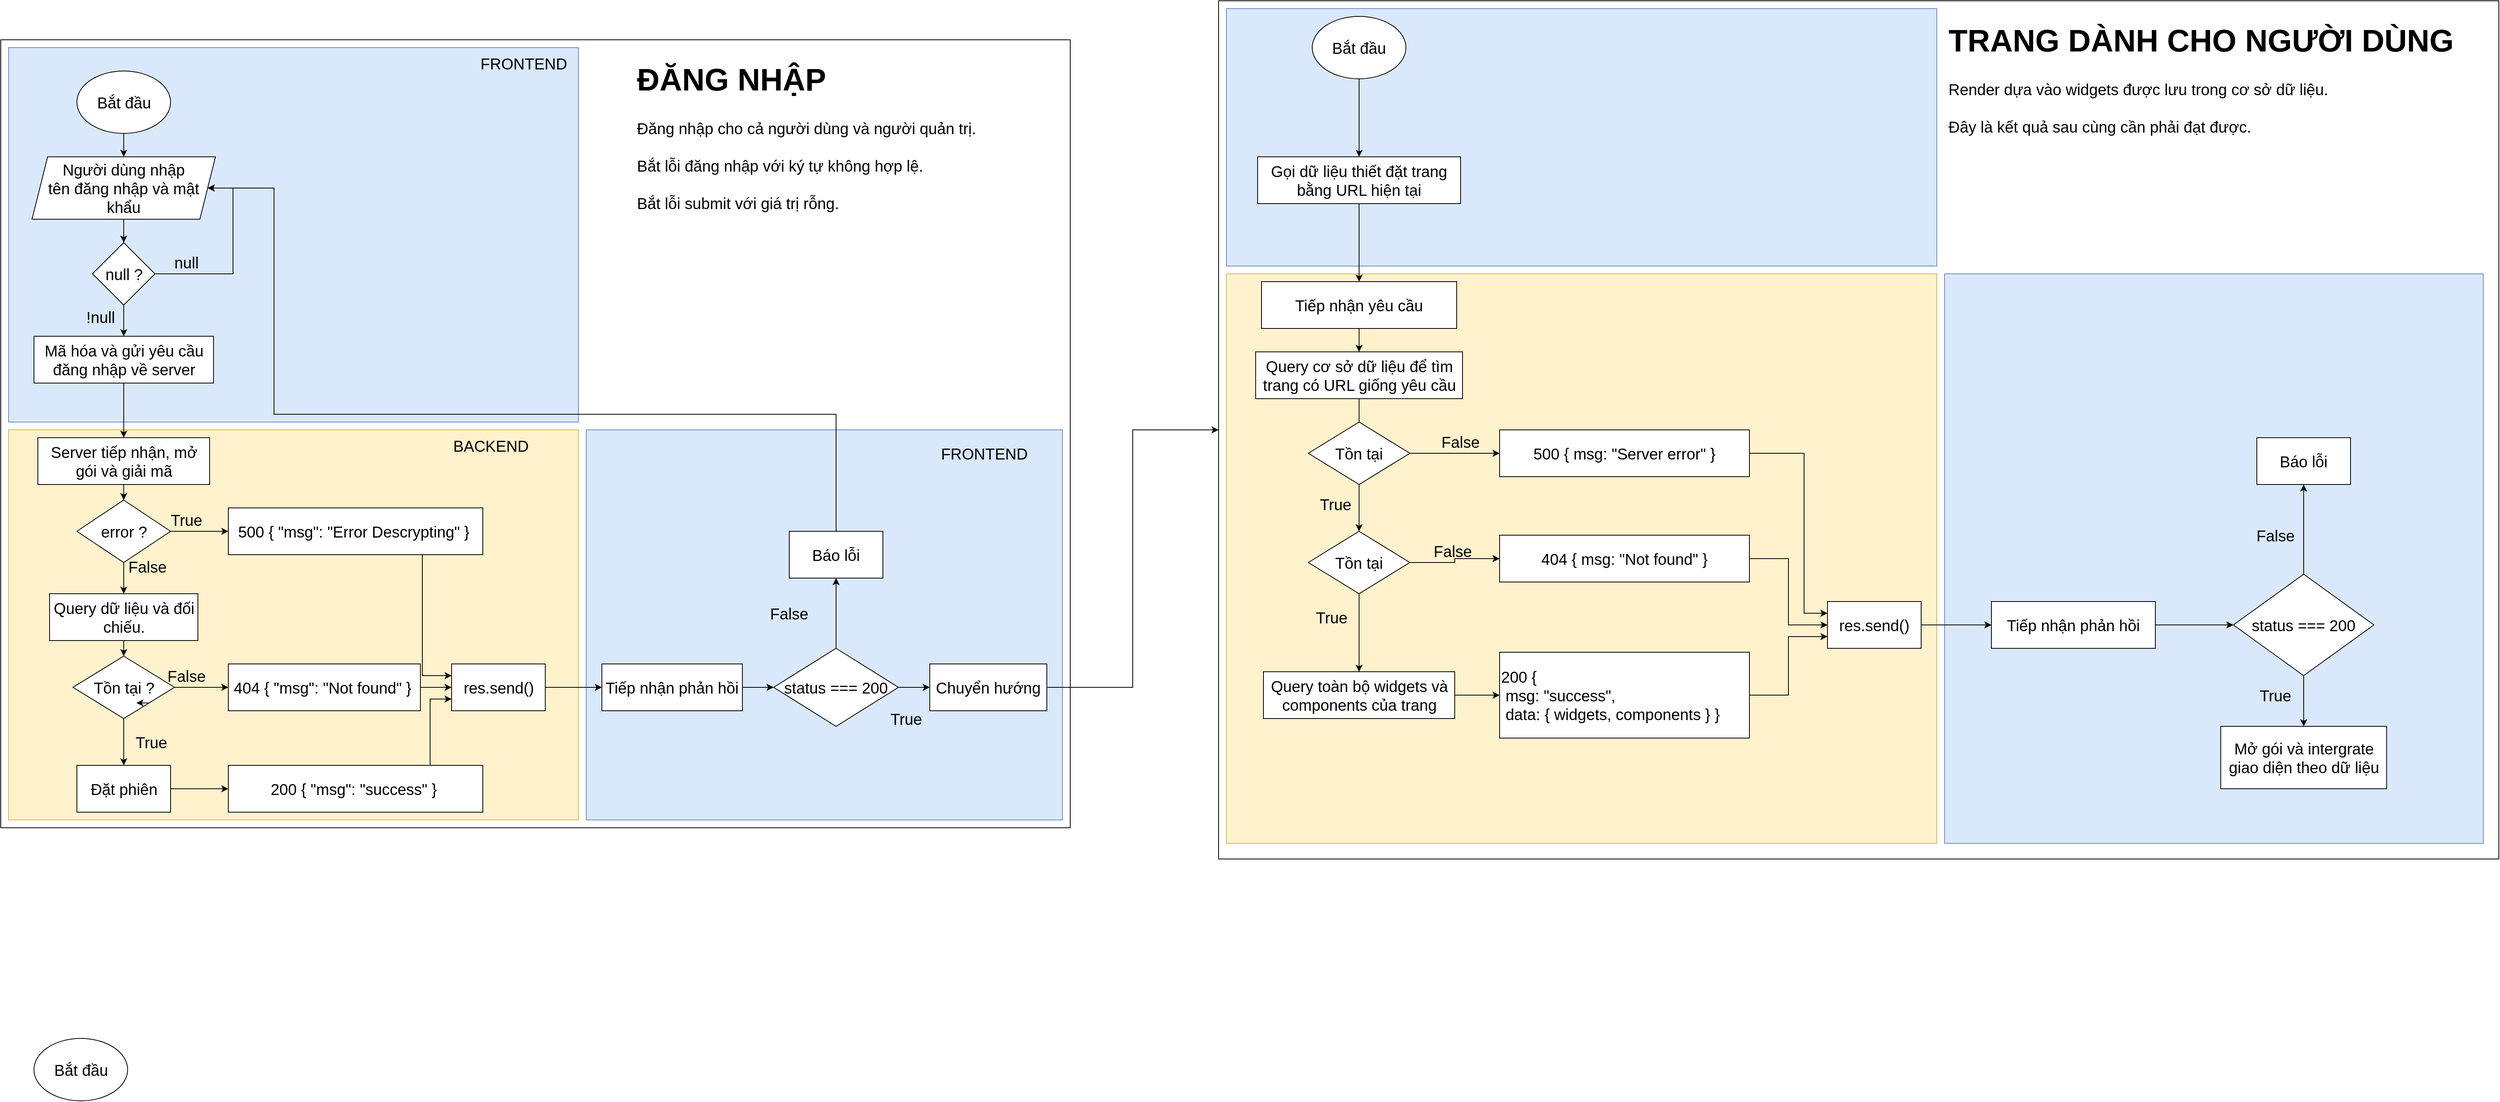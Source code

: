 <mxfile version="20.8.4" type="github">
  <diagram id="BXeGa4pHyN5TkNYhq5iM" name="Trang-1">
    <mxGraphModel dx="2109" dy="2455" grid="1" gridSize="10" guides="1" tooltips="1" connect="1" arrows="1" fold="1" page="1" pageScale="1" pageWidth="827" pageHeight="1169" math="0" shadow="0">
      <root>
        <mxCell id="0" />
        <mxCell id="1" parent="0" />
        <mxCell id="BnuAs7n9klCZgQ8jmztk-78" value="" style="rounded=0;whiteSpace=wrap;html=1;fontSize=20;" vertex="1" parent="1">
          <mxGeometry x="1570" y="-90" width="1640" height="1100" as="geometry" />
        </mxCell>
        <mxCell id="BnuAs7n9klCZgQ8jmztk-126" value="" style="rounded=0;whiteSpace=wrap;html=1;fontSize=20;fillColor=#dae8fc;strokeColor=#6c8ebf;" vertex="1" parent="1">
          <mxGeometry x="2500" y="260" width="690" height="730" as="geometry" />
        </mxCell>
        <mxCell id="BnuAs7n9klCZgQ8jmztk-125" value="" style="rounded=0;whiteSpace=wrap;html=1;fontSize=20;fillColor=#fff2cc;strokeColor=#d6b656;" vertex="1" parent="1">
          <mxGeometry x="1580" y="260" width="910" height="730" as="geometry" />
        </mxCell>
        <mxCell id="BnuAs7n9klCZgQ8jmztk-124" value="" style="rounded=0;whiteSpace=wrap;html=1;fontSize=20;fillColor=#dae8fc;strokeColor=#6c8ebf;" vertex="1" parent="1">
          <mxGeometry x="1580" y="-80" width="910" height="330" as="geometry" />
        </mxCell>
        <mxCell id="BnuAs7n9klCZgQ8jmztk-73" value="" style="rounded=0;whiteSpace=wrap;html=1;fontSize=20;" vertex="1" parent="1">
          <mxGeometry x="10" y="-40" width="1370" height="1010" as="geometry" />
        </mxCell>
        <mxCell id="BnuAs7n9klCZgQ8jmztk-67" value="" style="rounded=0;whiteSpace=wrap;html=1;fillColor=#dae8fc;strokeColor=#6c8ebf;" vertex="1" parent="1">
          <mxGeometry x="760" y="460" width="610" height="500" as="geometry" />
        </mxCell>
        <mxCell id="BnuAs7n9klCZgQ8jmztk-66" value="" style="rounded=0;whiteSpace=wrap;html=1;fillColor=#fff2cc;strokeColor=#d6b656;" vertex="1" parent="1">
          <mxGeometry x="20" y="460" width="730" height="500" as="geometry" />
        </mxCell>
        <mxCell id="BnuAs7n9klCZgQ8jmztk-64" value="" style="rounded=0;whiteSpace=wrap;html=1;fillColor=#dae8fc;strokeColor=#6c8ebf;" vertex="1" parent="1">
          <mxGeometry x="20" y="-30" width="730" height="480" as="geometry" />
        </mxCell>
        <mxCell id="BnuAs7n9klCZgQ8jmztk-39" value="&lt;font style=&quot;font-size: 20px;&quot;&gt;Đặt phiên&lt;/font&gt;" style="whiteSpace=wrap;html=1;" vertex="1" parent="1">
          <mxGeometry x="107.5" y="890" width="120" height="60" as="geometry" />
        </mxCell>
        <mxCell id="BnuAs7n9klCZgQ8jmztk-41" value="&lt;font style=&quot;font-size: 20px;&quot;&gt;200 { &quot;msg&quot;: &quot;success&quot; }&amp;nbsp;&lt;/font&gt;" style="whiteSpace=wrap;html=1;" vertex="1" parent="1">
          <mxGeometry x="301.5" y="890" width="326" height="60" as="geometry" />
        </mxCell>
        <mxCell id="BnuAs7n9klCZgQ8jmztk-48" style="edgeStyle=orthogonalEdgeStyle;rounded=0;orthogonalLoop=1;jettySize=auto;html=1;" edge="1" parent="1" source="BnuAs7n9klCZgQ8jmztk-43" target="BnuAs7n9klCZgQ8jmztk-47">
          <mxGeometry relative="1" as="geometry" />
        </mxCell>
        <mxCell id="BnuAs7n9klCZgQ8jmztk-52" value="" style="edgeStyle=orthogonalEdgeStyle;rounded=0;orthogonalLoop=1;jettySize=auto;html=1;" edge="1" parent="1" source="BnuAs7n9klCZgQ8jmztk-47" target="BnuAs7n9klCZgQ8jmztk-51">
          <mxGeometry relative="1" as="geometry" />
        </mxCell>
        <mxCell id="BnuAs7n9klCZgQ8jmztk-47" value="&lt;font style=&quot;font-size: 20px;&quot;&gt;Tiếp nhận phản hồi&lt;/font&gt;" style="rounded=0;whiteSpace=wrap;html=1;" vertex="1" parent="1">
          <mxGeometry x="780" y="760" width="180" height="60" as="geometry" />
        </mxCell>
        <mxCell id="BnuAs7n9klCZgQ8jmztk-60" value="" style="edgeStyle=orthogonalEdgeStyle;rounded=0;orthogonalLoop=1;jettySize=auto;html=1;" edge="1" parent="1" source="BnuAs7n9klCZgQ8jmztk-51" target="BnuAs7n9klCZgQ8jmztk-59">
          <mxGeometry relative="1" as="geometry" />
        </mxCell>
        <mxCell id="BnuAs7n9klCZgQ8jmztk-132" style="edgeStyle=orthogonalEdgeStyle;rounded=0;orthogonalLoop=1;jettySize=auto;html=1;fontSize=20;" edge="1" parent="1" source="BnuAs7n9klCZgQ8jmztk-51" target="BnuAs7n9klCZgQ8jmztk-61">
          <mxGeometry relative="1" as="geometry" />
        </mxCell>
        <mxCell id="BnuAs7n9klCZgQ8jmztk-51" value="&lt;font style=&quot;font-size: 20px;&quot;&gt;status === 200&lt;/font&gt;" style="rhombus;whiteSpace=wrap;html=1;rounded=0;" vertex="1" parent="1">
          <mxGeometry x="1000" y="740" width="160" height="100" as="geometry" />
        </mxCell>
        <mxCell id="BnuAs7n9klCZgQ8jmztk-57" value="&lt;font style=&quot;font-size: 20px;&quot;&gt;True&lt;/font&gt;" style="text;html=1;strokeColor=none;fillColor=none;align=center;verticalAlign=middle;whiteSpace=wrap;rounded=0;" vertex="1" parent="1">
          <mxGeometry x="1140" y="815" width="60" height="30" as="geometry" />
        </mxCell>
        <mxCell id="BnuAs7n9klCZgQ8jmztk-79" style="edgeStyle=orthogonalEdgeStyle;rounded=0;orthogonalLoop=1;jettySize=auto;html=1;entryX=0;entryY=0.5;entryDx=0;entryDy=0;fontSize=20;" edge="1" parent="1" source="BnuAs7n9klCZgQ8jmztk-59" target="BnuAs7n9klCZgQ8jmztk-78">
          <mxGeometry relative="1" as="geometry" />
        </mxCell>
        <mxCell id="BnuAs7n9klCZgQ8jmztk-59" value="&lt;font style=&quot;font-size: 20px;&quot;&gt;Chuyển hướng&lt;/font&gt;" style="whiteSpace=wrap;html=1;rounded=0;" vertex="1" parent="1">
          <mxGeometry x="1200" y="760" width="150" height="60" as="geometry" />
        </mxCell>
        <mxCell id="BnuAs7n9klCZgQ8jmztk-63" style="edgeStyle=orthogonalEdgeStyle;rounded=0;orthogonalLoop=1;jettySize=auto;html=1;entryX=1;entryY=0.5;entryDx=0;entryDy=0;" edge="1" parent="1" source="BnuAs7n9klCZgQ8jmztk-61" target="BnuAs7n9klCZgQ8jmztk-15">
          <mxGeometry relative="1" as="geometry">
            <Array as="points">
              <mxPoint x="1080" y="440" />
              <mxPoint x="360" y="440" />
              <mxPoint x="360" y="150" />
            </Array>
          </mxGeometry>
        </mxCell>
        <mxCell id="BnuAs7n9klCZgQ8jmztk-61" value="&lt;font style=&quot;font-size: 20px;&quot;&gt;Báo lỗi&lt;/font&gt;" style="whiteSpace=wrap;html=1;rounded=0;" vertex="1" parent="1">
          <mxGeometry x="1020" y="590" width="120" height="60" as="geometry" />
        </mxCell>
        <mxCell id="BnuAs7n9klCZgQ8jmztk-69" value="&lt;font style=&quot;font-size: 20px;&quot;&gt;False&lt;/font&gt;" style="text;html=1;strokeColor=none;fillColor=none;align=center;verticalAlign=middle;whiteSpace=wrap;rounded=0;" vertex="1" parent="1">
          <mxGeometry x="990" y="680" width="60" height="30" as="geometry" />
        </mxCell>
        <mxCell id="BnuAs7n9klCZgQ8jmztk-70" value="&lt;font style=&quot;font-size: 20px;&quot;&gt;FRONTEND&lt;/font&gt;" style="text;html=1;strokeColor=none;fillColor=none;align=center;verticalAlign=middle;whiteSpace=wrap;rounded=0;" vertex="1" parent="1">
          <mxGeometry x="600" y="-30" width="160" height="40" as="geometry" />
        </mxCell>
        <mxCell id="BnuAs7n9klCZgQ8jmztk-72" value="&lt;font style=&quot;font-size: 20px;&quot;&gt;FRONTEND&lt;/font&gt;" style="text;html=1;strokeColor=none;fillColor=none;align=center;verticalAlign=middle;whiteSpace=wrap;rounded=0;" vertex="1" parent="1">
          <mxGeometry x="1190" y="470" width="160" height="40" as="geometry" />
        </mxCell>
        <mxCell id="BnuAs7n9klCZgQ8jmztk-74" value="&lt;h1&gt;ĐĂNG NHẬP&lt;/h1&gt;&lt;div&gt;Đăng nhập cho cả người dùng và người quản trị.&lt;/div&gt;&lt;div&gt;&lt;br&gt;&lt;/div&gt;&lt;div&gt;Bắt lỗi đăng nhập với ký tự không hợp lệ.&lt;/div&gt;&lt;div&gt;&lt;br&gt;&lt;/div&gt;&lt;div&gt;Bắt lỗi submit với giá trị rỗng.&lt;/div&gt;" style="text;html=1;strokeColor=none;fillColor=none;spacing=5;spacingTop=-20;whiteSpace=wrap;overflow=hidden;rounded=0;fontSize=20;" vertex="1" parent="1">
          <mxGeometry x="820" y="-30" width="600" height="470" as="geometry" />
        </mxCell>
        <mxCell id="BnuAs7n9klCZgQ8jmztk-80" value="&lt;h1&gt;TRANG DÀNH CHO NGƯỜI DÙNG&lt;br&gt;&lt;/h1&gt;&lt;div&gt;Render dựa vào widgets được lưu trong cơ sở dữ liệu.&lt;/div&gt;&lt;div&gt;&lt;br&gt;&lt;/div&gt;&lt;div&gt;Đây là kết quả sau cùng cần phải đạt được.&lt;/div&gt;" style="text;html=1;strokeColor=none;fillColor=none;spacing=5;spacingTop=-20;whiteSpace=wrap;overflow=hidden;rounded=0;fontSize=20;" vertex="1" parent="1">
          <mxGeometry x="2500" y="-80" width="680" height="190" as="geometry" />
        </mxCell>
        <mxCell id="BnuAs7n9klCZgQ8jmztk-83" value="" style="edgeStyle=orthogonalEdgeStyle;rounded=0;orthogonalLoop=1;jettySize=auto;html=1;fontSize=20;" edge="1" parent="1" source="BnuAs7n9klCZgQ8jmztk-81" target="BnuAs7n9klCZgQ8jmztk-82">
          <mxGeometry relative="1" as="geometry" />
        </mxCell>
        <mxCell id="BnuAs7n9klCZgQ8jmztk-81" value="Bắt đầu" style="ellipse;whiteSpace=wrap;html=1;fontSize=20;" vertex="1" parent="1">
          <mxGeometry x="1690" y="-70" width="120" height="80" as="geometry" />
        </mxCell>
        <mxCell id="BnuAs7n9klCZgQ8jmztk-86" value="" style="edgeStyle=orthogonalEdgeStyle;rounded=0;orthogonalLoop=1;jettySize=auto;html=1;fontSize=20;" edge="1" parent="1" source="BnuAs7n9klCZgQ8jmztk-82" target="BnuAs7n9klCZgQ8jmztk-85">
          <mxGeometry relative="1" as="geometry" />
        </mxCell>
        <mxCell id="BnuAs7n9klCZgQ8jmztk-82" value="Gọi dữ liệu thiết đặt trang bằng URL hiện tại" style="whiteSpace=wrap;html=1;fontSize=20;" vertex="1" parent="1">
          <mxGeometry x="1620" y="110" width="260" height="60" as="geometry" />
        </mxCell>
        <mxCell id="BnuAs7n9klCZgQ8jmztk-91" value="" style="edgeStyle=orthogonalEdgeStyle;rounded=0;orthogonalLoop=1;jettySize=auto;html=1;fontSize=20;" edge="1" parent="1" source="BnuAs7n9klCZgQ8jmztk-85" target="BnuAs7n9klCZgQ8jmztk-90">
          <mxGeometry relative="1" as="geometry" />
        </mxCell>
        <mxCell id="BnuAs7n9klCZgQ8jmztk-85" value="Tiếp nhận yêu cầu" style="whiteSpace=wrap;html=1;fontSize=20;" vertex="1" parent="1">
          <mxGeometry x="1625" y="270" width="250" height="60" as="geometry" />
        </mxCell>
        <mxCell id="BnuAs7n9klCZgQ8jmztk-93" value="" style="edgeStyle=orthogonalEdgeStyle;rounded=0;orthogonalLoop=1;jettySize=auto;html=1;fontSize=20;" edge="1" parent="1" source="BnuAs7n9klCZgQ8jmztk-90" target="BnuAs7n9klCZgQ8jmztk-92">
          <mxGeometry relative="1" as="geometry" />
        </mxCell>
        <mxCell id="BnuAs7n9klCZgQ8jmztk-90" value="Query cơ sở dữ liệu để tìm trang có URL giống yêu cầu" style="whiteSpace=wrap;html=1;fontSize=20;" vertex="1" parent="1">
          <mxGeometry x="1617.5" y="360" width="265" height="60" as="geometry" />
        </mxCell>
        <mxCell id="BnuAs7n9klCZgQ8jmztk-95" value="" style="edgeStyle=orthogonalEdgeStyle;rounded=0;orthogonalLoop=1;jettySize=auto;html=1;fontSize=20;" edge="1" parent="1" source="BnuAs7n9klCZgQ8jmztk-92" target="BnuAs7n9klCZgQ8jmztk-94">
          <mxGeometry relative="1" as="geometry" />
        </mxCell>
        <mxCell id="BnuAs7n9klCZgQ8jmztk-97" value="" style="edgeStyle=orthogonalEdgeStyle;rounded=0;orthogonalLoop=1;jettySize=auto;html=1;fontSize=20;" edge="1" parent="1" source="BnuAs7n9klCZgQ8jmztk-92" target="BnuAs7n9klCZgQ8jmztk-96">
          <mxGeometry relative="1" as="geometry" />
        </mxCell>
        <mxCell id="BnuAs7n9klCZgQ8jmztk-92" value="Tồn tại" style="rhombus;whiteSpace=wrap;html=1;fontSize=20;" vertex="1" parent="1">
          <mxGeometry x="1685" y="590" width="130" height="80" as="geometry" />
        </mxCell>
        <mxCell id="BnuAs7n9klCZgQ8jmztk-104" style="edgeStyle=orthogonalEdgeStyle;rounded=0;orthogonalLoop=1;jettySize=auto;html=1;entryX=0;entryY=0.5;entryDx=0;entryDy=0;fontSize=20;" edge="1" parent="1" source="BnuAs7n9klCZgQ8jmztk-94" target="BnuAs7n9klCZgQ8jmztk-103">
          <mxGeometry relative="1" as="geometry" />
        </mxCell>
        <mxCell id="BnuAs7n9klCZgQ8jmztk-94" value="404 { msg: &quot;Not found&quot; }" style="whiteSpace=wrap;html=1;fontSize=20;" vertex="1" parent="1">
          <mxGeometry x="1930" y="595" width="320" height="60" as="geometry" />
        </mxCell>
        <mxCell id="BnuAs7n9klCZgQ8jmztk-102" value="" style="edgeStyle=orthogonalEdgeStyle;rounded=0;orthogonalLoop=1;jettySize=auto;html=1;fontSize=20;" edge="1" parent="1" source="BnuAs7n9klCZgQ8jmztk-96" target="BnuAs7n9klCZgQ8jmztk-101">
          <mxGeometry relative="1" as="geometry" />
        </mxCell>
        <mxCell id="BnuAs7n9klCZgQ8jmztk-96" value="Query toàn bộ widgets và components của trang" style="whiteSpace=wrap;html=1;fontSize=20;" vertex="1" parent="1">
          <mxGeometry x="1627.5" y="770" width="245" height="60" as="geometry" />
        </mxCell>
        <mxCell id="BnuAs7n9klCZgQ8jmztk-98" value="False" style="text;html=1;strokeColor=none;fillColor=none;align=center;verticalAlign=middle;whiteSpace=wrap;rounded=0;fontSize=20;" vertex="1" parent="1">
          <mxGeometry x="1840" y="600" width="60" height="30" as="geometry" />
        </mxCell>
        <mxCell id="BnuAs7n9klCZgQ8jmztk-99" value="True" style="text;html=1;strokeColor=none;fillColor=none;align=center;verticalAlign=middle;whiteSpace=wrap;rounded=0;fontSize=20;" vertex="1" parent="1">
          <mxGeometry x="1685" y="685" width="60" height="30" as="geometry" />
        </mxCell>
        <mxCell id="BnuAs7n9klCZgQ8jmztk-105" style="edgeStyle=orthogonalEdgeStyle;rounded=0;orthogonalLoop=1;jettySize=auto;html=1;entryX=0;entryY=0.75;entryDx=0;entryDy=0;fontSize=20;" edge="1" parent="1" source="BnuAs7n9klCZgQ8jmztk-101" target="BnuAs7n9klCZgQ8jmztk-103">
          <mxGeometry relative="1" as="geometry" />
        </mxCell>
        <mxCell id="BnuAs7n9klCZgQ8jmztk-101" value="200 { &lt;br&gt;&lt;span style=&quot;white-space: pre;&quot;&gt;	&lt;/span&gt;msg: &quot;success&quot;, &lt;br&gt;&lt;span style=&quot;white-space: pre;&quot;&gt;	&lt;/span&gt;data: { widgets, components } }" style="whiteSpace=wrap;html=1;fontSize=20;align=left;" vertex="1" parent="1">
          <mxGeometry x="1930" y="745" width="320" height="110" as="geometry" />
        </mxCell>
        <mxCell id="BnuAs7n9klCZgQ8jmztk-114" value="" style="edgeStyle=orthogonalEdgeStyle;rounded=0;orthogonalLoop=1;jettySize=auto;html=1;fontSize=20;" edge="1" parent="1" source="BnuAs7n9klCZgQ8jmztk-103" target="BnuAs7n9klCZgQ8jmztk-113">
          <mxGeometry relative="1" as="geometry" />
        </mxCell>
        <mxCell id="BnuAs7n9klCZgQ8jmztk-103" value="res.send()" style="rounded=0;whiteSpace=wrap;html=1;fontSize=20;" vertex="1" parent="1">
          <mxGeometry x="2350" y="680" width="120" height="60" as="geometry" />
        </mxCell>
        <mxCell id="BnuAs7n9klCZgQ8jmztk-108" value="" style="edgeStyle=orthogonalEdgeStyle;rounded=0;orthogonalLoop=1;jettySize=auto;html=1;fontSize=20;" edge="1" parent="1" source="BnuAs7n9klCZgQ8jmztk-106" target="BnuAs7n9klCZgQ8jmztk-107">
          <mxGeometry relative="1" as="geometry" />
        </mxCell>
        <mxCell id="BnuAs7n9klCZgQ8jmztk-106" value="Tồn tại" style="rhombus;whiteSpace=wrap;html=1;fontSize=20;" vertex="1" parent="1">
          <mxGeometry x="1685" y="450" width="130" height="80" as="geometry" />
        </mxCell>
        <mxCell id="BnuAs7n9klCZgQ8jmztk-109" style="edgeStyle=orthogonalEdgeStyle;rounded=0;orthogonalLoop=1;jettySize=auto;html=1;entryX=0;entryY=0.25;entryDx=0;entryDy=0;fontSize=20;" edge="1" parent="1" source="BnuAs7n9klCZgQ8jmztk-107" target="BnuAs7n9klCZgQ8jmztk-103">
          <mxGeometry relative="1" as="geometry">
            <Array as="points">
              <mxPoint x="2320" y="490" />
              <mxPoint x="2320" y="695" />
            </Array>
          </mxGeometry>
        </mxCell>
        <mxCell id="BnuAs7n9klCZgQ8jmztk-107" value="500 { msg: &quot;Server error&quot; }" style="whiteSpace=wrap;html=1;fontSize=20;" vertex="1" parent="1">
          <mxGeometry x="1930" y="460" width="320" height="60" as="geometry" />
        </mxCell>
        <mxCell id="BnuAs7n9klCZgQ8jmztk-110" value="False" style="text;html=1;strokeColor=none;fillColor=none;align=center;verticalAlign=middle;whiteSpace=wrap;rounded=0;fontSize=20;" vertex="1" parent="1">
          <mxGeometry x="1850" y="460" width="60" height="30" as="geometry" />
        </mxCell>
        <mxCell id="BnuAs7n9klCZgQ8jmztk-111" value="True" style="text;html=1;strokeColor=none;fillColor=none;align=center;verticalAlign=middle;whiteSpace=wrap;rounded=0;fontSize=20;" vertex="1" parent="1">
          <mxGeometry x="1690" y="540" width="60" height="30" as="geometry" />
        </mxCell>
        <mxCell id="BnuAs7n9klCZgQ8jmztk-116" value="" style="edgeStyle=orthogonalEdgeStyle;rounded=0;orthogonalLoop=1;jettySize=auto;html=1;fontSize=20;" edge="1" parent="1" source="BnuAs7n9klCZgQ8jmztk-113" target="BnuAs7n9klCZgQ8jmztk-115">
          <mxGeometry relative="1" as="geometry" />
        </mxCell>
        <mxCell id="BnuAs7n9klCZgQ8jmztk-113" value="Tiếp nhận phản hồi" style="whiteSpace=wrap;html=1;fontSize=20;rounded=0;" vertex="1" parent="1">
          <mxGeometry x="2560" y="680" width="210" height="60" as="geometry" />
        </mxCell>
        <mxCell id="BnuAs7n9klCZgQ8jmztk-119" value="" style="edgeStyle=orthogonalEdgeStyle;rounded=0;orthogonalLoop=1;jettySize=auto;html=1;fontSize=20;" edge="1" parent="1" source="BnuAs7n9klCZgQ8jmztk-115" target="BnuAs7n9klCZgQ8jmztk-118">
          <mxGeometry relative="1" as="geometry" />
        </mxCell>
        <mxCell id="BnuAs7n9klCZgQ8jmztk-121" value="" style="edgeStyle=orthogonalEdgeStyle;rounded=0;orthogonalLoop=1;jettySize=auto;html=1;fontSize=20;" edge="1" parent="1" source="BnuAs7n9klCZgQ8jmztk-115" target="BnuAs7n9klCZgQ8jmztk-120">
          <mxGeometry relative="1" as="geometry" />
        </mxCell>
        <mxCell id="BnuAs7n9klCZgQ8jmztk-115" value="status === 200" style="rhombus;whiteSpace=wrap;html=1;fontSize=20;rounded=0;" vertex="1" parent="1">
          <mxGeometry x="2870" y="645" width="180" height="130" as="geometry" />
        </mxCell>
        <mxCell id="BnuAs7n9klCZgQ8jmztk-118" value="Mở gói và intergrate giao diện theo dữ liệu" style="whiteSpace=wrap;html=1;fontSize=20;rounded=0;" vertex="1" parent="1">
          <mxGeometry x="2853.75" y="840" width="212.5" height="80" as="geometry" />
        </mxCell>
        <mxCell id="BnuAs7n9klCZgQ8jmztk-120" value="Báo lỗi" style="whiteSpace=wrap;html=1;fontSize=20;rounded=0;" vertex="1" parent="1">
          <mxGeometry x="2900" y="470" width="120" height="60" as="geometry" />
        </mxCell>
        <mxCell id="BnuAs7n9klCZgQ8jmztk-122" value="True" style="text;html=1;strokeColor=none;fillColor=none;align=center;verticalAlign=middle;whiteSpace=wrap;rounded=0;fontSize=20;" vertex="1" parent="1">
          <mxGeometry x="2894" y="785" width="60" height="30" as="geometry" />
        </mxCell>
        <mxCell id="BnuAs7n9klCZgQ8jmztk-123" value="False" style="text;html=1;strokeColor=none;fillColor=none;align=center;verticalAlign=middle;whiteSpace=wrap;rounded=0;fontSize=20;" vertex="1" parent="1">
          <mxGeometry x="2894" y="580" width="60" height="30" as="geometry" />
        </mxCell>
        <mxCell id="BnuAs7n9klCZgQ8jmztk-40" value="" style="edgeStyle=orthogonalEdgeStyle;rounded=0;orthogonalLoop=1;jettySize=auto;html=1;" edge="1" parent="1" source="BnuAs7n9klCZgQ8jmztk-32" target="BnuAs7n9klCZgQ8jmztk-39">
          <mxGeometry relative="1" as="geometry" />
        </mxCell>
        <mxCell id="BnuAs7n9klCZgQ8jmztk-129" style="edgeStyle=orthogonalEdgeStyle;rounded=0;orthogonalLoop=1;jettySize=auto;html=1;entryX=0;entryY=0.75;entryDx=0;entryDy=0;fontSize=20;" edge="1" parent="1" source="BnuAs7n9klCZgQ8jmztk-41" target="BnuAs7n9klCZgQ8jmztk-43">
          <mxGeometry relative="1" as="geometry">
            <Array as="points">
              <mxPoint x="560" y="805" />
            </Array>
          </mxGeometry>
        </mxCell>
        <mxCell id="BnuAs7n9klCZgQ8jmztk-7" value="&lt;font style=&quot;font-size: 20px;&quot;&gt;Bắt đầu&lt;/font&gt;" style="ellipse;whiteSpace=wrap;html=1;" vertex="1" parent="1">
          <mxGeometry x="107.5" width="120" height="80" as="geometry" />
        </mxCell>
        <mxCell id="BnuAs7n9klCZgQ8jmztk-10" style="edgeStyle=orthogonalEdgeStyle;rounded=0;orthogonalLoop=1;jettySize=auto;html=1;exitX=0.5;exitY=1;exitDx=0;exitDy=0;" edge="1" parent="1" target="BnuAs7n9klCZgQ8jmztk-9">
          <mxGeometry relative="1" as="geometry">
            <mxPoint x="167.5" y="220" as="sourcePoint" />
          </mxGeometry>
        </mxCell>
        <mxCell id="BnuAs7n9klCZgQ8jmztk-9" value="&lt;font style=&quot;font-size: 20px;&quot;&gt;null ?&lt;/font&gt;" style="rhombus;whiteSpace=wrap;html=1;" vertex="1" parent="1">
          <mxGeometry x="127.5" y="220" width="80" height="80" as="geometry" />
        </mxCell>
        <mxCell id="BnuAs7n9klCZgQ8jmztk-14" value="&lt;font style=&quot;font-size: 20px;&quot;&gt;null&lt;/font&gt;" style="text;html=1;strokeColor=none;fillColor=none;align=center;verticalAlign=middle;whiteSpace=wrap;rounded=0;" vertex="1" parent="1">
          <mxGeometry x="217.5" y="230" width="60" height="30" as="geometry" />
        </mxCell>
        <mxCell id="BnuAs7n9klCZgQ8jmztk-18" style="edgeStyle=orthogonalEdgeStyle;rounded=0;orthogonalLoop=1;jettySize=auto;html=1;entryX=0.5;entryY=0;entryDx=0;entryDy=0;" edge="1" parent="1" source="BnuAs7n9klCZgQ8jmztk-15" target="BnuAs7n9klCZgQ8jmztk-9">
          <mxGeometry relative="1" as="geometry" />
        </mxCell>
        <mxCell id="BnuAs7n9klCZgQ8jmztk-15" value="&lt;span style=&quot;color: rgb(0, 0, 0); font-family: Helvetica; font-size: 20px; font-style: normal; font-variant-ligatures: normal; font-variant-caps: normal; font-weight: 400; letter-spacing: normal; orphans: 2; text-align: center; text-indent: 0px; text-transform: none; widows: 2; word-spacing: 0px; -webkit-text-stroke-width: 0px; background-color: rgb(251, 251, 251); text-decoration-thickness: initial; text-decoration-style: initial; text-decoration-color: initial; float: none; display: inline !important;&quot;&gt;Người dùng nhập &lt;br&gt;tên đăng nhập và mật khẩu&lt;/span&gt;" style="shape=parallelogram;perimeter=parallelogramPerimeter;whiteSpace=wrap;html=1;fixedSize=1;" vertex="1" parent="1">
          <mxGeometry x="50" y="110" width="235" height="80" as="geometry" />
        </mxCell>
        <mxCell id="BnuAs7n9klCZgQ8jmztk-11" style="edgeStyle=orthogonalEdgeStyle;rounded=0;orthogonalLoop=1;jettySize=auto;html=1;" edge="1" parent="1" source="BnuAs7n9klCZgQ8jmztk-7" target="BnuAs7n9klCZgQ8jmztk-15">
          <mxGeometry relative="1" as="geometry">
            <mxPoint x="167.5" y="160" as="targetPoint" />
          </mxGeometry>
        </mxCell>
        <mxCell id="BnuAs7n9klCZgQ8jmztk-12" style="edgeStyle=orthogonalEdgeStyle;rounded=0;orthogonalLoop=1;jettySize=auto;html=1;exitX=1;exitY=0.5;exitDx=0;exitDy=0;entryX=1;entryY=0.5;entryDx=0;entryDy=0;" edge="1" parent="1" source="BnuAs7n9klCZgQ8jmztk-9" target="BnuAs7n9klCZgQ8jmztk-15">
          <mxGeometry relative="1" as="geometry">
            <mxPoint x="227.5" y="190" as="targetPoint" />
            <Array as="points">
              <mxPoint x="307.5" y="260" />
              <mxPoint x="307.5" y="150" />
            </Array>
          </mxGeometry>
        </mxCell>
        <mxCell id="BnuAs7n9klCZgQ8jmztk-22" value="&lt;font style=&quot;font-size: 20px;&quot;&gt;Mã hóa và gửi yêu cầu đăng nhập về server&lt;/font&gt;" style="whiteSpace=wrap;html=1;" vertex="1" parent="1">
          <mxGeometry x="52.5" y="340" width="230" height="60" as="geometry" />
        </mxCell>
        <mxCell id="BnuAs7n9klCZgQ8jmztk-23" value="" style="edgeStyle=orthogonalEdgeStyle;rounded=0;orthogonalLoop=1;jettySize=auto;html=1;" edge="1" parent="1" source="BnuAs7n9klCZgQ8jmztk-9" target="BnuAs7n9klCZgQ8jmztk-22">
          <mxGeometry relative="1" as="geometry" />
        </mxCell>
        <mxCell id="BnuAs7n9klCZgQ8jmztk-24" value="&lt;font style=&quot;font-size: 20px;&quot;&gt;!null&lt;/font&gt;" style="text;html=1;strokeColor=none;fillColor=none;align=center;verticalAlign=middle;whiteSpace=wrap;rounded=0;" vertex="1" parent="1">
          <mxGeometry x="107.5" y="300" width="60" height="30" as="geometry" />
        </mxCell>
        <mxCell id="BnuAs7n9klCZgQ8jmztk-26" value="&lt;font style=&quot;font-size: 20px;&quot;&gt;Server tiếp nhận, mở gói và giải mã&lt;/font&gt;" style="whiteSpace=wrap;html=1;" vertex="1" parent="1">
          <mxGeometry x="57.5" y="470" width="220" height="60" as="geometry" />
        </mxCell>
        <mxCell id="BnuAs7n9klCZgQ8jmztk-27" style="edgeStyle=orthogonalEdgeStyle;rounded=0;orthogonalLoop=1;jettySize=auto;html=1;" edge="1" parent="1" source="BnuAs7n9klCZgQ8jmztk-22" target="BnuAs7n9klCZgQ8jmztk-26">
          <mxGeometry relative="1" as="geometry" />
        </mxCell>
        <mxCell id="BnuAs7n9klCZgQ8jmztk-28" value="&lt;font style=&quot;font-size: 20px;&quot;&gt;error ?&lt;/font&gt;" style="rhombus;whiteSpace=wrap;html=1;" vertex="1" parent="1">
          <mxGeometry x="107.5" y="550" width="120" height="80" as="geometry" />
        </mxCell>
        <mxCell id="BnuAs7n9klCZgQ8jmztk-29" value="" style="edgeStyle=orthogonalEdgeStyle;rounded=0;orthogonalLoop=1;jettySize=auto;html=1;" edge="1" parent="1" source="BnuAs7n9klCZgQ8jmztk-26" target="BnuAs7n9klCZgQ8jmztk-28">
          <mxGeometry relative="1" as="geometry" />
        </mxCell>
        <mxCell id="BnuAs7n9klCZgQ8jmztk-30" value="&lt;font style=&quot;font-size: 20px;&quot;&gt;Query dữ liệu và đối chiếu.&lt;/font&gt;" style="whiteSpace=wrap;html=1;" vertex="1" parent="1">
          <mxGeometry x="72.5" y="670" width="190" height="60" as="geometry" />
        </mxCell>
        <mxCell id="BnuAs7n9klCZgQ8jmztk-31" value="" style="edgeStyle=orthogonalEdgeStyle;rounded=0;orthogonalLoop=1;jettySize=auto;html=1;" edge="1" parent="1" source="BnuAs7n9klCZgQ8jmztk-28" target="BnuAs7n9klCZgQ8jmztk-30">
          <mxGeometry relative="1" as="geometry" />
        </mxCell>
        <mxCell id="BnuAs7n9klCZgQ8jmztk-32" value="&lt;font style=&quot;font-size: 20px;&quot;&gt;Tồn tại ?&lt;/font&gt;" style="rhombus;whiteSpace=wrap;html=1;" vertex="1" parent="1">
          <mxGeometry x="102.5" y="750" width="130" height="80" as="geometry" />
        </mxCell>
        <mxCell id="BnuAs7n9klCZgQ8jmztk-33" value="" style="edgeStyle=orthogonalEdgeStyle;rounded=0;orthogonalLoop=1;jettySize=auto;html=1;" edge="1" parent="1" source="BnuAs7n9klCZgQ8jmztk-30" target="BnuAs7n9klCZgQ8jmztk-32">
          <mxGeometry relative="1" as="geometry" />
        </mxCell>
        <mxCell id="BnuAs7n9klCZgQ8jmztk-34" value="&lt;font style=&quot;font-size: 20px;&quot;&gt;500 { &quot;msg&quot;: &quot;Error Descrypting&quot; }&amp;nbsp;&lt;/font&gt;" style="whiteSpace=wrap;html=1;" vertex="1" parent="1">
          <mxGeometry x="301.5" y="560" width="326" height="60" as="geometry" />
        </mxCell>
        <mxCell id="BnuAs7n9klCZgQ8jmztk-35" value="" style="edgeStyle=orthogonalEdgeStyle;rounded=0;orthogonalLoop=1;jettySize=auto;html=1;" edge="1" parent="1" source="BnuAs7n9klCZgQ8jmztk-28" target="BnuAs7n9klCZgQ8jmztk-34">
          <mxGeometry relative="1" as="geometry" />
        </mxCell>
        <mxCell id="BnuAs7n9klCZgQ8jmztk-36" value="&lt;font style=&quot;font-size: 20px;&quot;&gt;404 { &quot;msg&quot;: &quot;Not found&quot; }&amp;nbsp;&lt;/font&gt;" style="whiteSpace=wrap;html=1;" vertex="1" parent="1">
          <mxGeometry x="301.5" y="760" width="246" height="60" as="geometry" />
        </mxCell>
        <mxCell id="BnuAs7n9klCZgQ8jmztk-37" style="edgeStyle=orthogonalEdgeStyle;rounded=0;orthogonalLoop=1;jettySize=auto;html=1;" edge="1" parent="1" source="BnuAs7n9klCZgQ8jmztk-32" target="BnuAs7n9klCZgQ8jmztk-36">
          <mxGeometry relative="1" as="geometry" />
        </mxCell>
        <mxCell id="BnuAs7n9klCZgQ8jmztk-38" value="&lt;font style=&quot;font-size: 20px;&quot;&gt;False&lt;/font&gt;" style="text;html=1;strokeColor=none;fillColor=none;align=center;verticalAlign=middle;whiteSpace=wrap;rounded=0;" vertex="1" parent="1">
          <mxGeometry x="217.5" y="760" width="60" height="30" as="geometry" />
        </mxCell>
        <mxCell id="BnuAs7n9klCZgQ8jmztk-42" style="edgeStyle=orthogonalEdgeStyle;rounded=0;orthogonalLoop=1;jettySize=auto;html=1;" edge="1" parent="1" source="BnuAs7n9klCZgQ8jmztk-39" target="BnuAs7n9klCZgQ8jmztk-41">
          <mxGeometry relative="1" as="geometry" />
        </mxCell>
        <mxCell id="BnuAs7n9klCZgQ8jmztk-43" value="&lt;font style=&quot;font-size: 20px;&quot;&gt;res.send()&lt;/font&gt;" style="rounded=0;whiteSpace=wrap;html=1;" vertex="1" parent="1">
          <mxGeometry x="587.5" y="760" width="120" height="60" as="geometry" />
        </mxCell>
        <mxCell id="BnuAs7n9klCZgQ8jmztk-128" style="edgeStyle=orthogonalEdgeStyle;rounded=0;orthogonalLoop=1;jettySize=auto;html=1;entryX=0;entryY=0.25;entryDx=0;entryDy=0;fontSize=20;" edge="1" parent="1" source="BnuAs7n9klCZgQ8jmztk-34" target="BnuAs7n9klCZgQ8jmztk-43">
          <mxGeometry relative="1" as="geometry">
            <Array as="points">
              <mxPoint x="550" y="775" />
            </Array>
          </mxGeometry>
        </mxCell>
        <mxCell id="BnuAs7n9klCZgQ8jmztk-45" style="edgeStyle=orthogonalEdgeStyle;rounded=0;orthogonalLoop=1;jettySize=auto;html=1;entryX=0;entryY=0.5;entryDx=0;entryDy=0;" edge="1" parent="1" source="BnuAs7n9klCZgQ8jmztk-36" target="BnuAs7n9klCZgQ8jmztk-43">
          <mxGeometry relative="1" as="geometry" />
        </mxCell>
        <mxCell id="BnuAs7n9klCZgQ8jmztk-53" value="&lt;font style=&quot;font-size: 20px;&quot;&gt;True&lt;/font&gt;" style="text;html=1;strokeColor=none;fillColor=none;align=center;verticalAlign=middle;whiteSpace=wrap;rounded=0;" vertex="1" parent="1">
          <mxGeometry x="217.5" y="560" width="60" height="30" as="geometry" />
        </mxCell>
        <mxCell id="BnuAs7n9klCZgQ8jmztk-55" value="&lt;font style=&quot;font-size: 20px;&quot;&gt;False&lt;/font&gt;" style="text;html=1;strokeColor=none;fillColor=none;align=center;verticalAlign=middle;whiteSpace=wrap;rounded=0;" vertex="1" parent="1">
          <mxGeometry x="167.5" y="620" width="60" height="30" as="geometry" />
        </mxCell>
        <mxCell id="BnuAs7n9klCZgQ8jmztk-56" value="&lt;font style=&quot;font-size: 20px;&quot;&gt;True&lt;/font&gt;" style="text;html=1;strokeColor=none;fillColor=none;align=center;verticalAlign=middle;whiteSpace=wrap;rounded=0;" vertex="1" parent="1">
          <mxGeometry x="172.5" y="845" width="60" height="30" as="geometry" />
        </mxCell>
        <mxCell id="BnuAs7n9klCZgQ8jmztk-71" value="&lt;font style=&quot;font-size: 20px;&quot;&gt;BACKEND&lt;/font&gt;" style="text;html=1;strokeColor=none;fillColor=none;align=center;verticalAlign=middle;whiteSpace=wrap;rounded=0;" vertex="1" parent="1">
          <mxGeometry x="557.5" y="460" width="160" height="40" as="geometry" />
        </mxCell>
        <mxCell id="BnuAs7n9klCZgQ8jmztk-127" style="edgeStyle=orthogonalEdgeStyle;rounded=0;orthogonalLoop=1;jettySize=auto;html=1;exitX=1;exitY=1;exitDx=0;exitDy=0;entryX=0.625;entryY=0.75;entryDx=0;entryDy=0;entryPerimeter=0;fontSize=20;" edge="1" parent="1" source="BnuAs7n9klCZgQ8jmztk-32" target="BnuAs7n9klCZgQ8jmztk-32">
          <mxGeometry relative="1" as="geometry" />
        </mxCell>
        <mxCell id="BnuAs7n9klCZgQ8jmztk-135" value="Bắt đầu" style="ellipse;whiteSpace=wrap;html=1;fontSize=20;" vertex="1" parent="1">
          <mxGeometry x="52.5" y="1240" width="120" height="80" as="geometry" />
        </mxCell>
      </root>
    </mxGraphModel>
  </diagram>
</mxfile>
